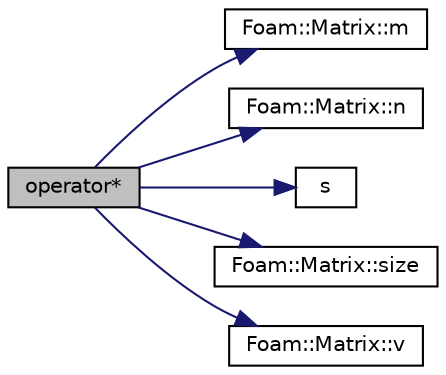 digraph "operator*"
{
  bgcolor="transparent";
  edge [fontname="Helvetica",fontsize="10",labelfontname="Helvetica",labelfontsize="10"];
  node [fontname="Helvetica",fontsize="10",shape=record];
  rankdir="LR";
  Node1 [label="operator*",height=0.2,width=0.4,color="black", fillcolor="grey75", style="filled", fontcolor="black"];
  Node1 -> Node2 [color="midnightblue",fontsize="10",style="solid",fontname="Helvetica"];
  Node2 [label="Foam::Matrix::m",height=0.2,width=0.4,color="black",URL="$a01468.html#a28db6159f26f200807be19ad57dd0340",tooltip="Return the number of rows. "];
  Node1 -> Node3 [color="midnightblue",fontsize="10",style="solid",fontname="Helvetica"];
  Node3 [label="Foam::Matrix::n",height=0.2,width=0.4,color="black",URL="$a01468.html#abd0c5ee479abe99a5698e779793f412d",tooltip="Return the number of columns. "];
  Node1 -> Node4 [color="midnightblue",fontsize="10",style="solid",fontname="Helvetica"];
  Node4 [label="s",height=0.2,width=0.4,color="black",URL="$a04405.html#a6d6b99210a64ad23792eb7a3b0411c42"];
  Node1 -> Node5 [color="midnightblue",fontsize="10",style="solid",fontname="Helvetica"];
  Node5 [label="Foam::Matrix::size",height=0.2,width=0.4,color="black",URL="$a01468.html#a723361dc2020160f5492e8fe2d09fa44",tooltip="Return the number of elements in matrix (m*n) "];
  Node1 -> Node6 [color="midnightblue",fontsize="10",style="solid",fontname="Helvetica"];
  Node6 [label="Foam::Matrix::v",height=0.2,width=0.4,color="black",URL="$a01468.html#a8cc8113dc7616c8902b6206ba42d022c",tooltip="Return element vector of the constant Matrix. "];
}
